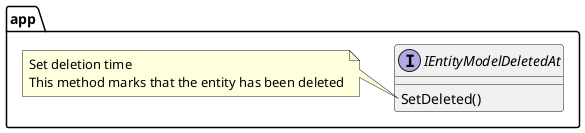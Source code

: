 @startuml IEntityModelDeletedAt

package app {
    interface IEntityModelDeletedAt {
        SetDeleted()
    }
    note left of IEntityModelDeletedAt::SetDeleted
        Set deletion time
        This method marks that the entity has been deleted
    end note
}

@enduml
